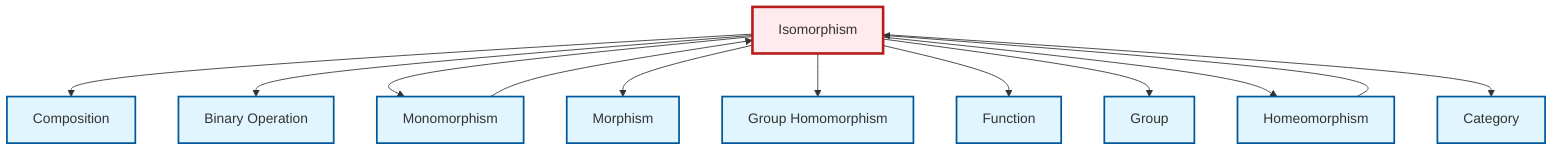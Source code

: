 graph TD
    classDef definition fill:#e1f5fe,stroke:#01579b,stroke-width:2px
    classDef theorem fill:#f3e5f5,stroke:#4a148c,stroke-width:2px
    classDef axiom fill:#fff3e0,stroke:#e65100,stroke-width:2px
    classDef example fill:#e8f5e9,stroke:#1b5e20,stroke-width:2px
    classDef current fill:#ffebee,stroke:#b71c1c,stroke-width:3px
    def-binary-operation["Binary Operation"]:::definition
    def-morphism["Morphism"]:::definition
    def-isomorphism["Isomorphism"]:::definition
    def-composition["Composition"]:::definition
    def-group["Group"]:::definition
    def-homeomorphism["Homeomorphism"]:::definition
    def-category["Category"]:::definition
    def-homomorphism["Group Homomorphism"]:::definition
    def-function["Function"]:::definition
    def-monomorphism["Monomorphism"]:::definition
    def-isomorphism --> def-composition
    def-isomorphism --> def-binary-operation
    def-isomorphism --> def-monomorphism
    def-isomorphism --> def-morphism
    def-monomorphism --> def-isomorphism
    def-isomorphism --> def-homomorphism
    def-homeomorphism --> def-isomorphism
    def-isomorphism --> def-function
    def-isomorphism --> def-group
    def-isomorphism --> def-homeomorphism
    def-isomorphism --> def-category
    class def-isomorphism current